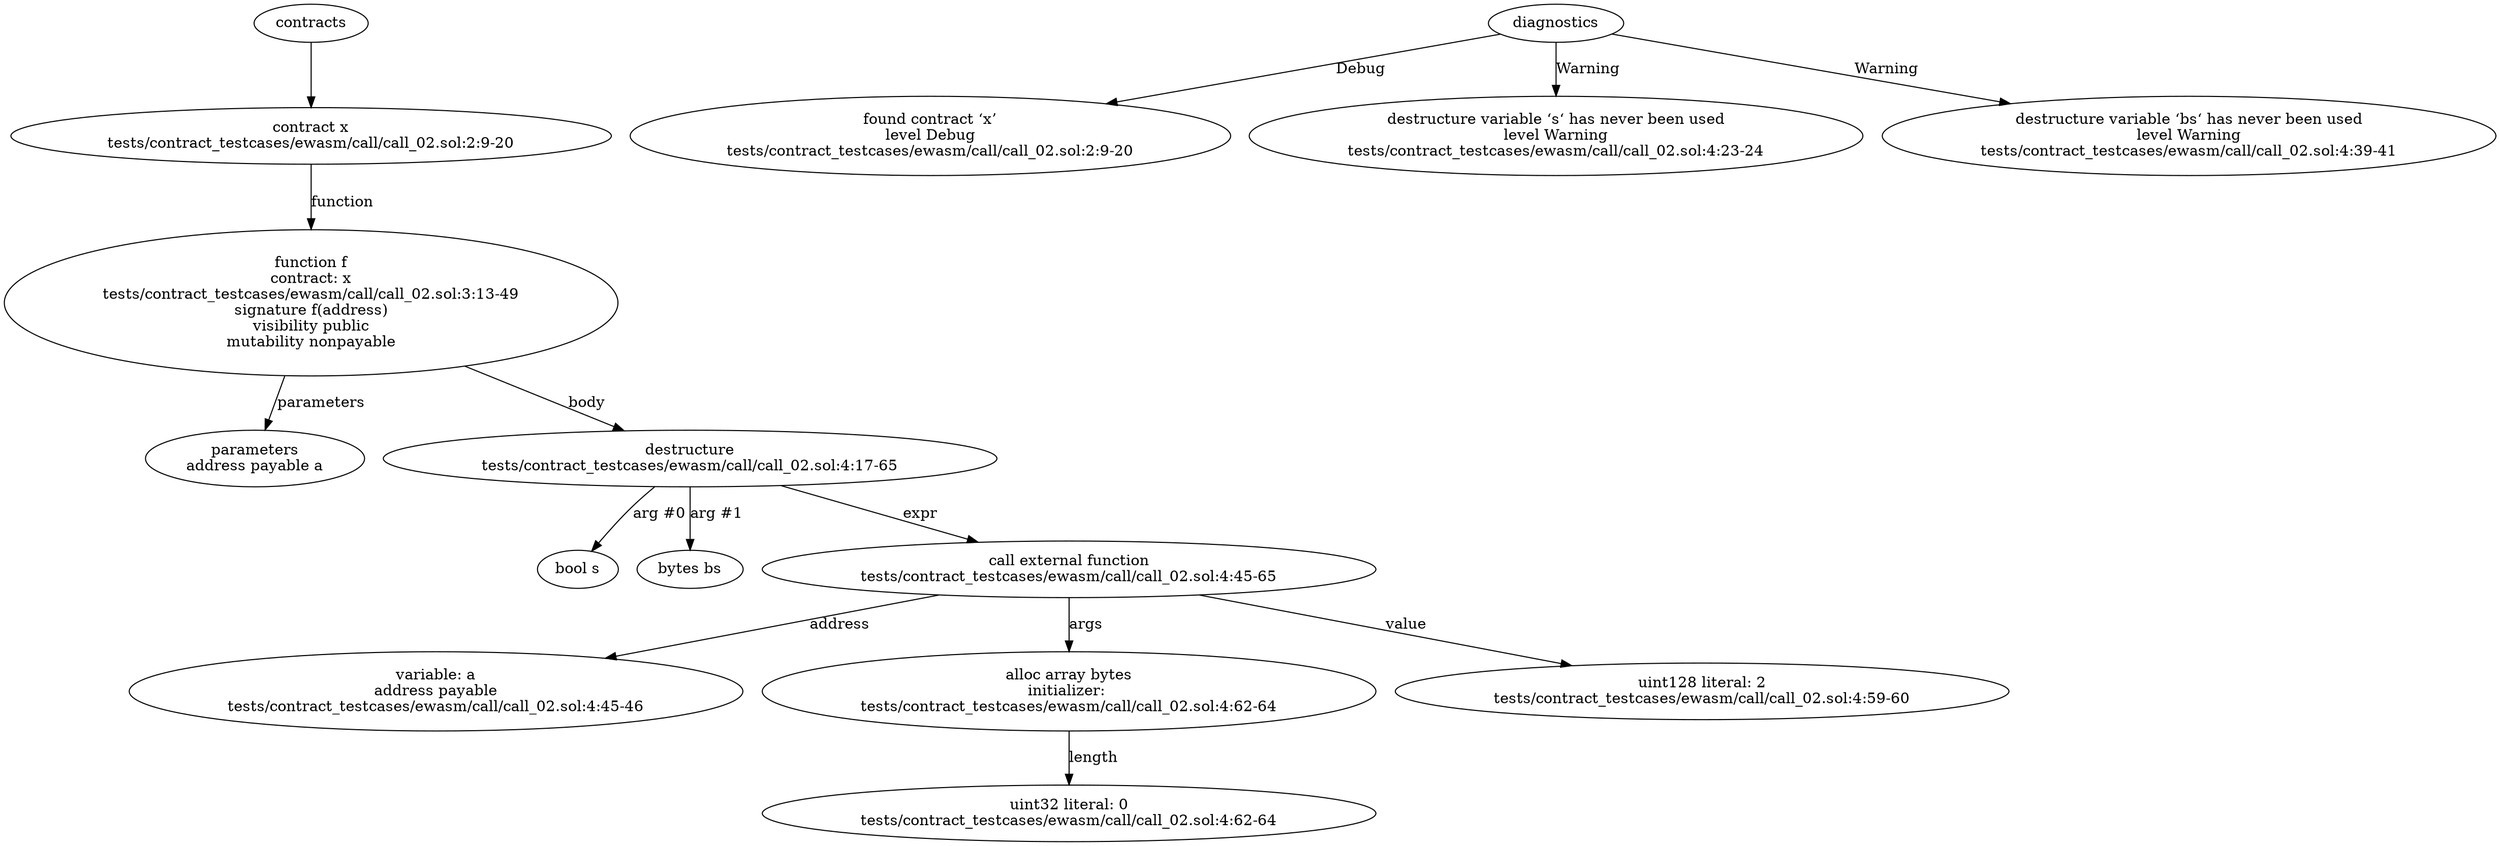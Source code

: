 strict digraph "tests/contract_testcases/ewasm/call/call_02.sol" {
	contract [label="contract x\ntests/contract_testcases/ewasm/call/call_02.sol:2:9-20"]
	f [label="function f\ncontract: x\ntests/contract_testcases/ewasm/call/call_02.sol:3:13-49\nsignature f(address)\nvisibility public\nmutability nonpayable"]
	parameters [label="parameters\naddress payable a"]
	destructure [label="destructure\ntests/contract_testcases/ewasm/call/call_02.sol:4:17-65"]
	param [label="bool s"]
	param_6 [label="bytes bs"]
	call_external_function [label="call external function\ntests/contract_testcases/ewasm/call/call_02.sol:4:45-65"]
	variable [label="variable: a\naddress payable\ntests/contract_testcases/ewasm/call/call_02.sol:4:45-46"]
	alloc_array [label="alloc array bytes\ninitializer: \ntests/contract_testcases/ewasm/call/call_02.sol:4:62-64"]
	number_literal [label="uint32 literal: 0\ntests/contract_testcases/ewasm/call/call_02.sol:4:62-64"]
	number_literal_11 [label="uint128 literal: 2\ntests/contract_testcases/ewasm/call/call_02.sol:4:59-60"]
	diagnostic [label="found contract ‘x’\nlevel Debug\ntests/contract_testcases/ewasm/call/call_02.sol:2:9-20"]
	diagnostic_14 [label="destructure variable ‘s‘ has never been used\nlevel Warning\ntests/contract_testcases/ewasm/call/call_02.sol:4:23-24"]
	diagnostic_15 [label="destructure variable ‘bs‘ has never been used\nlevel Warning\ntests/contract_testcases/ewasm/call/call_02.sol:4:39-41"]
	contracts -> contract
	contract -> f [label="function"]
	f -> parameters [label="parameters"]
	f -> destructure [label="body"]
	destructure -> param [label="arg #0"]
	destructure -> param_6 [label="arg #1"]
	destructure -> call_external_function [label="expr"]
	call_external_function -> variable [label="address"]
	call_external_function -> alloc_array [label="args"]
	alloc_array -> number_literal [label="length"]
	call_external_function -> number_literal_11 [label="value"]
	diagnostics -> diagnostic [label="Debug"]
	diagnostics -> diagnostic_14 [label="Warning"]
	diagnostics -> diagnostic_15 [label="Warning"]
}
